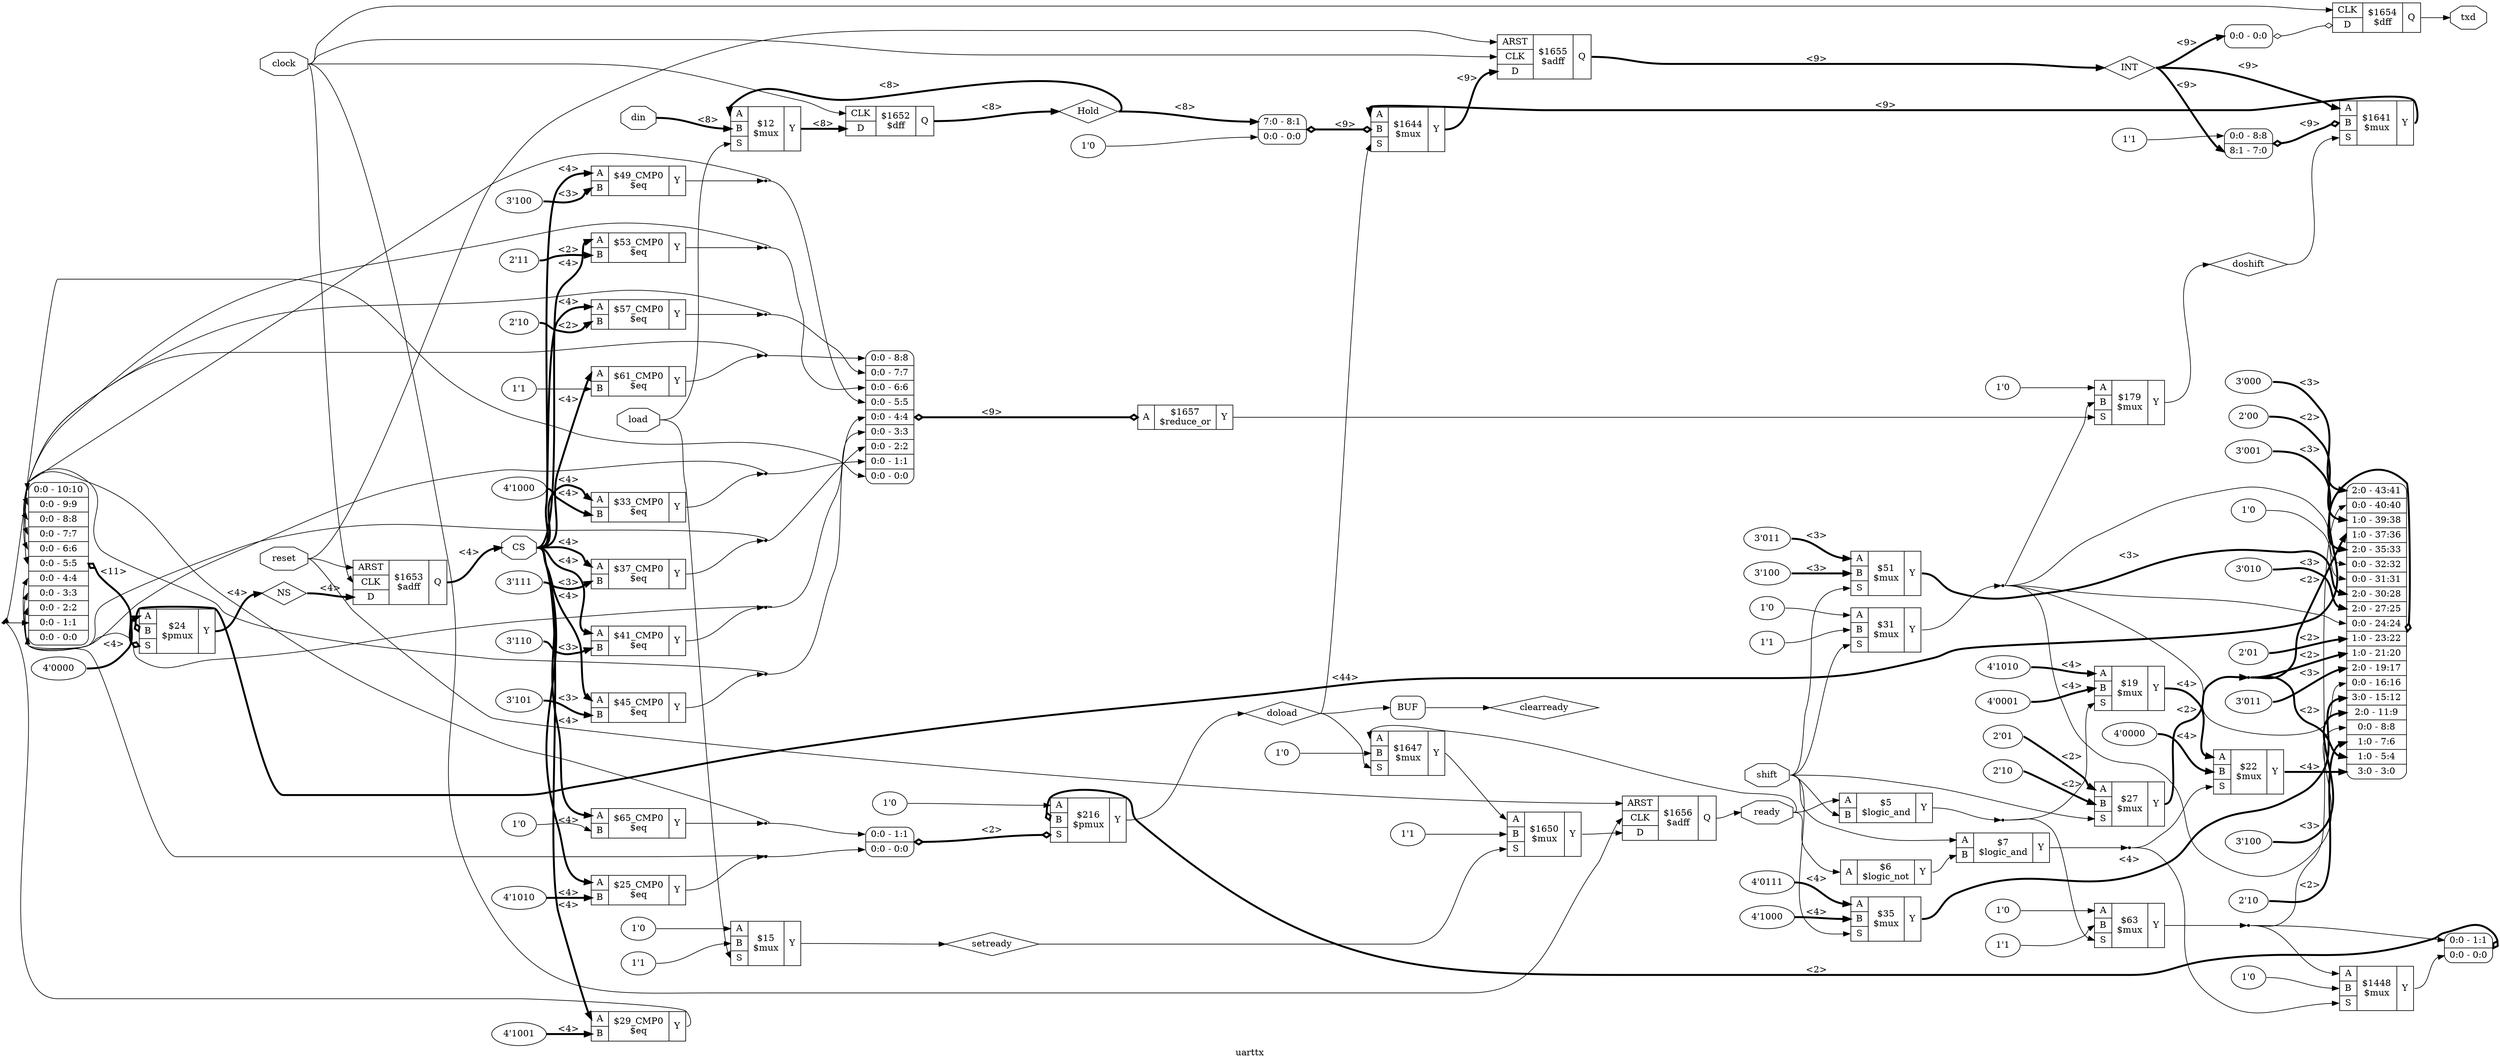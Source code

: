 digraph "uarttx" {
label="uarttx";
rankdir="LR";
remincross=true;
n2 [ shape=octagon, label="din", color="black", fontcolor="black" ];
n3 [ shape=octagon, label="load", color="black", fontcolor="black" ];
n4 [ shape=octagon, label="clock", color="black", fontcolor="black" ];
n5 [ shape=octagon, label="reset", color="black", fontcolor="black" ];
n6 [ shape=octagon, label="shift", color="black", fontcolor="black" ];
n7 [ shape=octagon, label="txd", color="black", fontcolor="black" ];
n8 [ shape=octagon, label="ready", color="black", fontcolor="black" ];
n9 [ shape=octagon, label="CS", color="black", fontcolor="black" ];
n10 [ shape=diamond, label="INT", color="black", fontcolor="black" ];
n11 [ shape=diamond, label="Hold", color="black", fontcolor="black" ];
n12 [ shape=diamond, label="doshift", color="black", fontcolor="black" ];
n13 [ shape=diamond, label="doload", color="black", fontcolor="black" ];
n14 [ shape=diamond, label="clearready", color="black", fontcolor="black" ];
n15 [ shape=diamond, label="setready", color="black", fontcolor="black" ];
n16 [ shape=diamond, label="NS", color="black", fontcolor="black" ];
c48 [ shape=record, label="{{<p45> A|<p46> B}|$5\n$logic_and|{<p47> Y}}" ];
c49 [ shape=record, label="{{<p45> A}|$6\n$logic_not|{<p47> Y}}" ];
c50 [ shape=record, label="{{<p45> A|<p46> B}|$7\n$logic_and|{<p47> Y}}" ];
c52 [ shape=record, label="{{<p45> A|<p46> B|<p51> S}|$12\n$mux|{<p47> Y}}" ];
v0 [ label="1'0" ];
v1 [ label="1'1" ];
c53 [ shape=record, label="{{<p45> A|<p46> B|<p51> S}|$15\n$mux|{<p47> Y}}" ];
v2 [ label="4'1010" ];
v3 [ label="4'0001" ];
c54 [ shape=record, label="{{<p45> A|<p46> B|<p51> S}|$19\n$mux|{<p47> Y}}" ];
v4 [ label="4'0000" ];
c55 [ shape=record, label="{{<p45> A|<p46> B|<p51> S}|$22\n$mux|{<p47> Y}}" ];
v5 [ label="4'1010" ];
c56 [ shape=record, label="{{<p45> A|<p46> B}|$25_CMP0\n$eq|{<p47> Y}}" ];
v6 [ label="4'0000" ];
v8 [ label="3'000" ];
v9 [ label="2'00" ];
v10 [ label="3'001" ];
v11 [ label="1'0" ];
v12 [ label="3'010" ];
v13 [ label="2'01" ];
v14 [ label="3'011" ];
v15 [ label="3'100" ];
v16 [ label="2'10" ];
c57 [ shape=record, label="{{<p45> A|<p46> B|<p51> S}|$24\n$pmux|{<p47> Y}}" ];
x7 [ shape=record, style=rounded, label="<s19> 2:0 - 43:41 |<s18> 0:0 - 40:40 |<s17> 1:0 - 39:38 |<s16> 1:0 - 37:36 |<s15> 2:0 - 35:33 |<s14> 0:0 - 32:32 |<s13> 0:0 - 31:31 |<s12> 2:0 - 30:28 |<s11> 2:0 - 27:25 |<s10> 0:0 - 24:24 |<s9> 1:0 - 23:22 |<s8> 1:0 - 21:20 |<s7> 2:0 - 19:17 |<s6> 0:0 - 16:16 |<s5> 3:0 - 15:12 |<s4> 2:0 - 11:9 |<s3> 0:0 - 8:8 |<s2> 1:0 - 7:6 |<s1> 1:0 - 5:4 |<s0> 3:0 - 3:0 " ];
x7:e -> c57:p46:w [arrowhead=odiamond, arrowtail=odiamond, dir=both, color="black", style="setlinewidth(3)", label="<44>"];
x17 [ shape=record, style=rounded, label="<s10> 0:0 - 10:10 |<s9> 0:0 - 9:9 |<s8> 0:0 - 8:8 |<s7> 0:0 - 7:7 |<s6> 0:0 - 6:6 |<s5> 0:0 - 5:5 |<s4> 0:0 - 4:4 |<s3> 0:0 - 3:3 |<s2> 0:0 - 2:2 |<s1> 0:0 - 1:1 |<s0> 0:0 - 0:0 " ];
x17:e -> c57:p51:w [arrowhead=odiamond, arrowtail=odiamond, dir=both, color="black", style="setlinewidth(3)", label="<11>"];
v18 [ label="2'01" ];
v19 [ label="2'10" ];
c58 [ shape=record, label="{{<p45> A|<p46> B|<p51> S}|$27\n$mux|{<p47> Y}}" ];
v20 [ label="4'1001" ];
c59 [ shape=record, label="{{<p45> A|<p46> B}|$29_CMP0\n$eq|{<p47> Y}}" ];
v21 [ label="1'0" ];
v22 [ label="1'1" ];
c60 [ shape=record, label="{{<p45> A|<p46> B|<p51> S}|$31\n$mux|{<p47> Y}}" ];
v23 [ label="4'1000" ];
c61 [ shape=record, label="{{<p45> A|<p46> B}|$33_CMP0\n$eq|{<p47> Y}}" ];
v24 [ label="4'0111" ];
v25 [ label="4'1000" ];
c62 [ shape=record, label="{{<p45> A|<p46> B|<p51> S}|$35\n$mux|{<p47> Y}}" ];
v26 [ label="3'111" ];
c63 [ shape=record, label="{{<p45> A|<p46> B}|$37_CMP0\n$eq|{<p47> Y}}" ];
v27 [ label="3'110" ];
c64 [ shape=record, label="{{<p45> A|<p46> B}|$41_CMP0\n$eq|{<p47> Y}}" ];
v28 [ label="3'101" ];
c65 [ shape=record, label="{{<p45> A|<p46> B}|$45_CMP0\n$eq|{<p47> Y}}" ];
v29 [ label="3'100" ];
c66 [ shape=record, label="{{<p45> A|<p46> B}|$49_CMP0\n$eq|{<p47> Y}}" ];
v30 [ label="3'011" ];
v31 [ label="3'100" ];
c67 [ shape=record, label="{{<p45> A|<p46> B|<p51> S}|$51\n$mux|{<p47> Y}}" ];
v32 [ label="2'11" ];
c68 [ shape=record, label="{{<p45> A|<p46> B}|$53_CMP0\n$eq|{<p47> Y}}" ];
v33 [ label="2'10" ];
c69 [ shape=record, label="{{<p45> A|<p46> B}|$57_CMP0\n$eq|{<p47> Y}}" ];
v34 [ label="1'1" ];
c70 [ shape=record, label="{{<p45> A|<p46> B}|$61_CMP0\n$eq|{<p47> Y}}" ];
v35 [ label="1'0" ];
v36 [ label="1'1" ];
c71 [ shape=record, label="{{<p45> A|<p46> B|<p51> S}|$63\n$mux|{<p47> Y}}" ];
v37 [ label="1'0" ];
c72 [ shape=record, label="{{<p45> A|<p46> B}|$65_CMP0\n$eq|{<p47> Y}}" ];
v38 [ label="1'0" ];
c73 [ shape=record, label="{{<p45> A|<p46> B|<p51> S}|$179\n$mux|{<p47> Y}}" ];
v39 [ label="1'0" ];
c74 [ shape=record, label="{{<p45> A|<p46> B|<p51> S}|$216\n$pmux|{<p47> Y}}" ];
x40 [ shape=record, style=rounded, label="<s1> 0:0 - 1:1 |<s0> 0:0 - 0:0 " ];
x40:e -> c74:p46:w [arrowhead=odiamond, arrowtail=odiamond, dir=both, color="black", style="setlinewidth(3)", label="<2>"];
x41 [ shape=record, style=rounded, label="<s1> 0:0 - 1:1 |<s0> 0:0 - 0:0 " ];
x41:e -> c74:p51:w [arrowhead=odiamond, arrowtail=odiamond, dir=both, color="black", style="setlinewidth(3)", label="<2>"];
v42 [ label="1'0" ];
c75 [ shape=record, label="{{<p45> A|<p46> B|<p51> S}|$1448\n$mux|{<p47> Y}}" ];
v44 [ label="1'1" ];
c76 [ shape=record, label="{{<p45> A|<p46> B|<p51> S}|$1641\n$mux|{<p47> Y}}" ];
x43 [ shape=record, style=rounded, label="<s1> 0:0 - 8:8 |<s0> 8:1 - 7:0 " ];
x43:e -> c76:p46:w [arrowhead=odiamond, arrowtail=odiamond, dir=both, color="black", style="setlinewidth(3)", label="<9>"];
v46 [ label="1'0" ];
c77 [ shape=record, label="{{<p45> A|<p46> B|<p51> S}|$1644\n$mux|{<p47> Y}}" ];
x45 [ shape=record, style=rounded, label="<s1> 7:0 - 8:1 |<s0> 0:0 - 0:0 " ];
x45:e -> c77:p46:w [arrowhead=odiamond, arrowtail=odiamond, dir=both, color="black", style="setlinewidth(3)", label="<9>"];
v47 [ label="1'0" ];
c78 [ shape=record, label="{{<p45> A|<p46> B|<p51> S}|$1647\n$mux|{<p47> Y}}" ];
v48 [ label="1'1" ];
c79 [ shape=record, label="{{<p45> A|<p46> B|<p51> S}|$1650\n$mux|{<p47> Y}}" ];
c83 [ shape=record, label="{{<p80> CLK|<p81> D}|$1652\n$dff|{<p82> Q}}" ];
c85 [ shape=record, label="{{<p84> ARST|<p80> CLK|<p81> D}|$1653\n$adff|{<p82> Q}}" ];
c86 [ shape=record, label="{{<p80> CLK|<p81> D}|$1654\n$dff|{<p82> Q}}" ];
x49 [ shape=record, style=rounded, label="<s0> 0:0 - 0:0 " ];
x49:e -> c86:p81:w [arrowhead=odiamond, arrowtail=odiamond, dir=both, color="black", label=""];
c87 [ shape=record, label="{{<p84> ARST|<p80> CLK|<p81> D}|$1655\n$adff|{<p82> Q}}" ];
c88 [ shape=record, label="{{<p84> ARST|<p80> CLK|<p81> D}|$1656\n$adff|{<p82> Q}}" ];
c89 [ shape=record, label="{{<p45> A}|$1657\n$reduce_or|{<p47> Y}}" ];
x50 [ shape=record, style=rounded, label="<s8> 0:0 - 8:8 |<s7> 0:0 - 7:7 |<s6> 0:0 - 6:6 |<s5> 0:0 - 5:5 |<s4> 0:0 - 4:4 |<s3> 0:0 - 3:3 |<s2> 0:0 - 2:2 |<s1> 0:0 - 1:1 |<s0> 0:0 - 0:0 " ];
x50:e -> c89:p45:w [arrowhead=odiamond, arrowtail=odiamond, dir=both, color="black", style="setlinewidth(3)", label="<9>"];
x51 [shape=box, style=rounded, label="BUF"];
c87:p82:e -> n10:w [color="black", style="setlinewidth(3)", label="<9>"];
n10:e -> c76:p45:w [color="black", style="setlinewidth(3)", label="<9>"];
n10:e -> x43:s0:w [color="black", style="setlinewidth(3)", label="<9>"];
n10:e -> x49:s0:w [color="black", style="setlinewidth(3)", label="<9>"];
c83:p82:e -> n11:w [color="black", style="setlinewidth(3)", label="<8>"];
n11:e -> c52:p45:w [color="black", style="setlinewidth(3)", label="<8>"];
n11:e -> x45:s1:w [color="black", style="setlinewidth(3)", label="<8>"];
c73:p47:e -> n12:w [color="black", label=""];
n12:e -> c76:p51:w [color="black", label=""];
c74:p47:e -> n13:w [color="black", label=""];
n13:e -> c77:p51:w [color="black", label=""];
n13:e -> c78:p51:w [color="black", label=""];
n13:e -> x51:w:w [color="black", label=""];
x51:e:e -> n14:w [color="black", label=""];
c53:p47:e -> n15:w [color="black", label=""];
n15:e -> c79:p51:w [color="black", label=""];
c57:p47:e -> n16:w [color="black", style="setlinewidth(3)", label="<4>"];
n16:e -> c85:p81:w [color="black", style="setlinewidth(3)", label="<4>"];
c52:p47:e -> c83:p81:w [color="black", style="setlinewidth(3)", label="<8>"];
n18 [ shape=point ];
c48:p47:e -> n18:w [color="black", label=""];
n18:e -> c54:p51:w [color="black", label=""];
n18:e -> c71:p51:w [color="black", label=""];
n19 [ shape=point ];
c71:p47:e -> n19:w [color="black", label=""];
n19:e -> c75:p45:w [color="black", label=""];
n19:e -> x40:s1:w [color="black", label=""];
n19:e -> x7:s18:w [color="black", label=""];
n2:e -> c52:p46:w [color="black", style="setlinewidth(3)", label="<8>"];
n20 [ shape=point ];
c60:p47:e -> n20:w [color="black", label=""];
n20:e -> c73:p46:w [color="black", label=""];
n20:e -> x7:s10:w [color="black", label=""];
n20:e -> x7:s14:w [color="black", label=""];
n20:e -> x7:s3:w [color="black", label=""];
n20:e -> x7:s6:w [color="black", label=""];
c49:p47:e -> c50:p46:w [color="black", label=""];
n22 [ shape=point ];
c50:p47:e -> n22:w [color="black", label=""];
n22:e -> c55:p51:w [color="black", label=""];
n22:e -> c75:p51:w [color="black", label=""];
c75:p47:e -> x40:s0:w [color="black", label=""];
c77:p47:e -> c87:p81:w [color="black", style="setlinewidth(3)", label="<9>"];
c79:p47:e -> c88:p81:w [color="black", label=""];
c54:p47:e -> c55:p45:w [color="black", style="setlinewidth(3)", label="<4>"];
c55:p47:e -> x7:s0:w [color="black", style="setlinewidth(3)", label="<4>"];
n28 [ shape=point ];
c56:p47:e -> n28:w [color="black", label=""];
n28:e -> x17:s0:w [color="black", label=""];
n28:e -> x41:s0:w [color="black", label=""];
n29 [ shape=point ];
c58:p47:e -> n29:w [color="black", style="setlinewidth(3)", label="<2>"];
n29:e -> x7:s1:w [color="black", style="setlinewidth(3)", label="<2>"];
n29:e -> x7:s16:w [color="black", style="setlinewidth(3)", label="<2>"];
n29:e -> x7:s8:w [color="black", style="setlinewidth(3)", label="<2>"];
n3:e -> c52:p51:w [color="black", label=""];
n3:e -> c53:p51:w [color="black", label=""];
n30 [ shape=point ];
c59:p47:e -> n30:w [color="black", label=""];
n30:e -> x17:s1:w [color="black", label=""];
n30:e -> x50:s0:w [color="black", label=""];
n31 [ shape=point ];
c61:p47:e -> n31:w [color="black", label=""];
n31:e -> x17:s2:w [color="black", label=""];
n31:e -> x50:s1:w [color="black", label=""];
c62:p47:e -> x7:s5:w [color="black", style="setlinewidth(3)", label="<4>"];
n33 [ shape=point ];
c63:p47:e -> n33:w [color="black", label=""];
n33:e -> x17:s3:w [color="black", label=""];
n33:e -> x50:s2:w [color="black", label=""];
n34 [ shape=point ];
c64:p47:e -> n34:w [color="black", label=""];
n34:e -> x17:s4:w [color="black", label=""];
n34:e -> x50:s3:w [color="black", label=""];
n35 [ shape=point ];
c65:p47:e -> n35:w [color="black", label=""];
n35:e -> x17:s5:w [color="black", label=""];
n35:e -> x50:s4:w [color="black", label=""];
n36 [ shape=point ];
c66:p47:e -> n36:w [color="black", label=""];
n36:e -> x17:s6:w [color="black", label=""];
n36:e -> x50:s5:w [color="black", label=""];
c67:p47:e -> x7:s12:w [color="black", style="setlinewidth(3)", label="<3>"];
n38 [ shape=point ];
c68:p47:e -> n38:w [color="black", label=""];
n38:e -> x17:s7:w [color="black", label=""];
n38:e -> x50:s6:w [color="black", label=""];
n39 [ shape=point ];
c69:p47:e -> n39:w [color="black", label=""];
n39:e -> x17:s8:w [color="black", label=""];
n39:e -> x50:s7:w [color="black", label=""];
n4:e -> c83:p80:w [color="black", label=""];
n4:e -> c85:p80:w [color="black", label=""];
n4:e -> c86:p80:w [color="black", label=""];
n4:e -> c87:p80:w [color="black", label=""];
n4:e -> c88:p80:w [color="black", label=""];
n40 [ shape=point ];
c70:p47:e -> n40:w [color="black", label=""];
n40:e -> x17:s9:w [color="black", label=""];
n40:e -> x50:s8:w [color="black", label=""];
n41 [ shape=point ];
c72:p47:e -> n41:w [color="black", label=""];
n41:e -> x17:s10:w [color="black", label=""];
n41:e -> x41:s1:w [color="black", label=""];
c76:p47:e -> c77:p45:w [color="black", style="setlinewidth(3)", label="<9>"];
c78:p47:e -> c79:p45:w [color="black", label=""];
c89:p47:e -> c73:p51:w [color="black", label=""];
n5:e -> c85:p84:w [color="black", label=""];
n5:e -> c87:p84:w [color="black", label=""];
n5:e -> c88:p84:w [color="black", label=""];
n6:e -> c48:p46:w [color="black", label=""];
n6:e -> c50:p45:w [color="black", label=""];
n6:e -> c58:p51:w [color="black", label=""];
n6:e -> c60:p51:w [color="black", label=""];
n6:e -> c62:p51:w [color="black", label=""];
n6:e -> c67:p51:w [color="black", label=""];
c86:p82:e -> n7:w [color="black", label=""];
c88:p82:e -> n8:w [color="black", label=""];
n8:e -> c48:p45:w [color="black", label=""];
n8:e -> c49:p45:w [color="black", label=""];
n8:e -> c78:p45:w [color="black", label=""];
c85:p82:e -> n9:w [color="black", style="setlinewidth(3)", label="<4>"];
n9:e -> c56:p45:w [color="black", style="setlinewidth(3)", label="<4>"];
n9:e -> c59:p45:w [color="black", style="setlinewidth(3)", label="<4>"];
n9:e -> c61:p45:w [color="black", style="setlinewidth(3)", label="<4>"];
n9:e -> c63:p45:w [color="black", style="setlinewidth(3)", label="<4>"];
n9:e -> c64:p45:w [color="black", style="setlinewidth(3)", label="<4>"];
n9:e -> c65:p45:w [color="black", style="setlinewidth(3)", label="<4>"];
n9:e -> c66:p45:w [color="black", style="setlinewidth(3)", label="<4>"];
n9:e -> c68:p45:w [color="black", style="setlinewidth(3)", label="<4>"];
n9:e -> c69:p45:w [color="black", style="setlinewidth(3)", label="<4>"];
n9:e -> c70:p45:w [color="black", style="setlinewidth(3)", label="<4>"];
n9:e -> c72:p45:w [color="black", style="setlinewidth(3)", label="<4>"];
v0:e -> c53:p45:w [color="black", label=""];
v1:e -> c53:p46:w [color="black", label=""];
v10:e -> x7:s15:w [color="black", style="setlinewidth(3)", label="<3>"];
v11:e -> x7:s13:w [color="black", label=""];
v12:e -> x7:s11:w [color="black", style="setlinewidth(3)", label="<3>"];
v13:e -> x7:s9:w [color="black", style="setlinewidth(3)", label="<2>"];
v14:e -> x7:s7:w [color="black", style="setlinewidth(3)", label="<3>"];
v15:e -> x7:s4:w [color="black", style="setlinewidth(3)", label="<3>"];
v16:e -> x7:s2:w [color="black", style="setlinewidth(3)", label="<2>"];
v18:e -> c58:p45:w [color="black", style="setlinewidth(3)", label="<2>"];
v19:e -> c58:p46:w [color="black", style="setlinewidth(3)", label="<2>"];
v2:e -> c54:p45:w [color="black", style="setlinewidth(3)", label="<4>"];
v20:e -> c59:p46:w [color="black", style="setlinewidth(3)", label="<4>"];
v21:e -> c60:p45:w [color="black", label=""];
v22:e -> c60:p46:w [color="black", label=""];
v23:e -> c61:p46:w [color="black", style="setlinewidth(3)", label="<4>"];
v24:e -> c62:p45:w [color="black", style="setlinewidth(3)", label="<4>"];
v25:e -> c62:p46:w [color="black", style="setlinewidth(3)", label="<4>"];
v26:e -> c63:p46:w [color="black", style="setlinewidth(3)", label="<3>"];
v27:e -> c64:p46:w [color="black", style="setlinewidth(3)", label="<3>"];
v28:e -> c65:p46:w [color="black", style="setlinewidth(3)", label="<3>"];
v29:e -> c66:p46:w [color="black", style="setlinewidth(3)", label="<3>"];
v3:e -> c54:p46:w [color="black", style="setlinewidth(3)", label="<4>"];
v30:e -> c67:p45:w [color="black", style="setlinewidth(3)", label="<3>"];
v31:e -> c67:p46:w [color="black", style="setlinewidth(3)", label="<3>"];
v32:e -> c68:p46:w [color="black", style="setlinewidth(3)", label="<2>"];
v33:e -> c69:p46:w [color="black", style="setlinewidth(3)", label="<2>"];
v34:e -> c70:p46:w [color="black", label=""];
v35:e -> c71:p45:w [color="black", label=""];
v36:e -> c71:p46:w [color="black", label=""];
v37:e -> c72:p46:w [color="black", label=""];
v38:e -> c73:p45:w [color="black", label=""];
v39:e -> c74:p45:w [color="black", label=""];
v4:e -> c55:p46:w [color="black", style="setlinewidth(3)", label="<4>"];
v42:e -> c75:p46:w [color="black", label=""];
v44:e -> x43:s1:w [color="black", label=""];
v46:e -> x45:s0:w [color="black", label=""];
v47:e -> c78:p46:w [color="black", label=""];
v48:e -> c79:p46:w [color="black", label=""];
v5:e -> c56:p46:w [color="black", style="setlinewidth(3)", label="<4>"];
v6:e -> c57:p45:w [color="black", style="setlinewidth(3)", label="<4>"];
v8:e -> x7:s19:w [color="black", style="setlinewidth(3)", label="<3>"];
v9:e -> x7:s17:w [color="black", style="setlinewidth(3)", label="<2>"];
}
